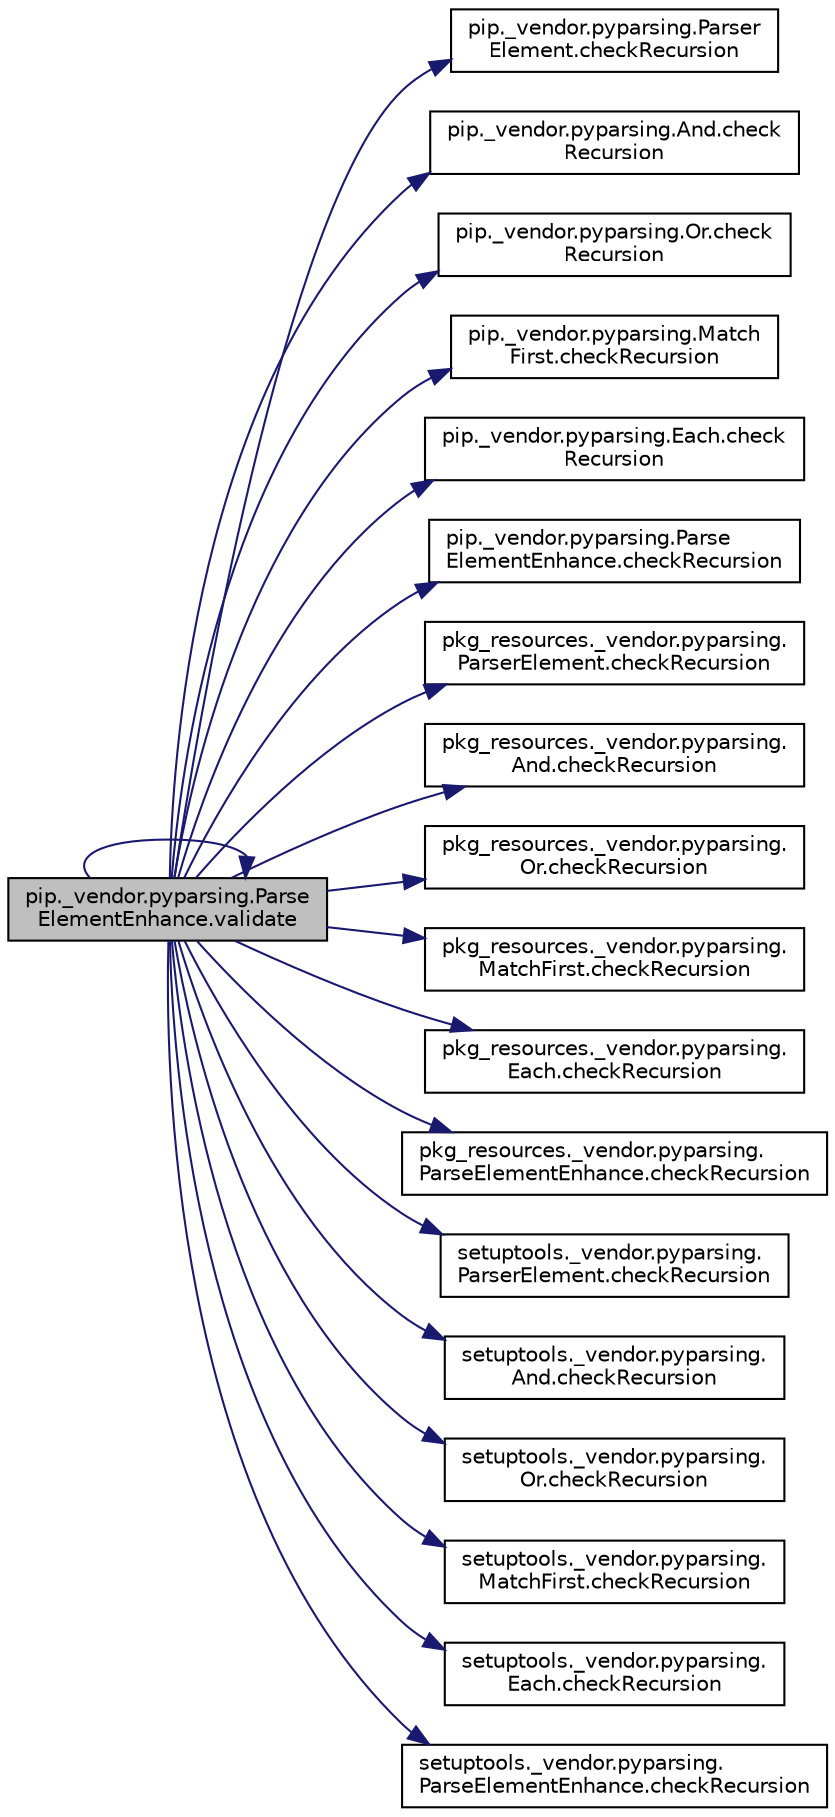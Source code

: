 digraph "pip._vendor.pyparsing.ParseElementEnhance.validate"
{
 // LATEX_PDF_SIZE
  edge [fontname="Helvetica",fontsize="10",labelfontname="Helvetica",labelfontsize="10"];
  node [fontname="Helvetica",fontsize="10",shape=record];
  rankdir="LR";
  Node1 [label="pip._vendor.pyparsing.Parse\lElementEnhance.validate",height=0.2,width=0.4,color="black", fillcolor="grey75", style="filled", fontcolor="black",tooltip=" "];
  Node1 -> Node2 [color="midnightblue",fontsize="10",style="solid",fontname="Helvetica"];
  Node2 [label="pip._vendor.pyparsing.Parser\lElement.checkRecursion",height=0.2,width=0.4,color="black", fillcolor="white", style="filled",URL="$df/d7f/classpip_1_1__vendor_1_1pyparsing_1_1_parser_element.html#a947fc3c1ebb2836f2050867d0189c8fc",tooltip=" "];
  Node1 -> Node3 [color="midnightblue",fontsize="10",style="solid",fontname="Helvetica"];
  Node3 [label="pip._vendor.pyparsing.And.check\lRecursion",height=0.2,width=0.4,color="black", fillcolor="white", style="filled",URL="$d7/d75/classpip_1_1__vendor_1_1pyparsing_1_1_and.html#a09c80e72c4ffe432c83244c517e5bcbf",tooltip=" "];
  Node1 -> Node4 [color="midnightblue",fontsize="10",style="solid",fontname="Helvetica"];
  Node4 [label="pip._vendor.pyparsing.Or.check\lRecursion",height=0.2,width=0.4,color="black", fillcolor="white", style="filled",URL="$dd/d35/classpip_1_1__vendor_1_1pyparsing_1_1_or.html#a2410615b409f32350f28a0be86eb6305",tooltip=" "];
  Node1 -> Node5 [color="midnightblue",fontsize="10",style="solid",fontname="Helvetica"];
  Node5 [label="pip._vendor.pyparsing.Match\lFirst.checkRecursion",height=0.2,width=0.4,color="black", fillcolor="white", style="filled",URL="$d6/d76/classpip_1_1__vendor_1_1pyparsing_1_1_match_first.html#acff2e632bdbd495e6145a55896b41f0a",tooltip=" "];
  Node1 -> Node6 [color="midnightblue",fontsize="10",style="solid",fontname="Helvetica"];
  Node6 [label="pip._vendor.pyparsing.Each.check\lRecursion",height=0.2,width=0.4,color="black", fillcolor="white", style="filled",URL="$df/dd5/classpip_1_1__vendor_1_1pyparsing_1_1_each.html#ad88aa755a6b54c69ddf5e01ec8d2836d",tooltip=" "];
  Node1 -> Node7 [color="midnightblue",fontsize="10",style="solid",fontname="Helvetica"];
  Node7 [label="pip._vendor.pyparsing.Parse\lElementEnhance.checkRecursion",height=0.2,width=0.4,color="black", fillcolor="white", style="filled",URL="$da/df0/classpip_1_1__vendor_1_1pyparsing_1_1_parse_element_enhance.html#a8696ae672b44edff60dda1f1cb9ea384",tooltip=" "];
  Node1 -> Node8 [color="midnightblue",fontsize="10",style="solid",fontname="Helvetica"];
  Node8 [label="pkg_resources._vendor.pyparsing.\lParserElement.checkRecursion",height=0.2,width=0.4,color="black", fillcolor="white", style="filled",URL="$de/df0/classpkg__resources_1_1__vendor_1_1pyparsing_1_1_parser_element.html#a8c96b900eab7bdbc4d996ab9b7d16069",tooltip=" "];
  Node1 -> Node9 [color="midnightblue",fontsize="10",style="solid",fontname="Helvetica"];
  Node9 [label="pkg_resources._vendor.pyparsing.\lAnd.checkRecursion",height=0.2,width=0.4,color="black", fillcolor="white", style="filled",URL="$d3/dbf/classpkg__resources_1_1__vendor_1_1pyparsing_1_1_and.html#afb57cdf369ab2c8b6410420ab31990ad",tooltip=" "];
  Node1 -> Node10 [color="midnightblue",fontsize="10",style="solid",fontname="Helvetica"];
  Node10 [label="pkg_resources._vendor.pyparsing.\lOr.checkRecursion",height=0.2,width=0.4,color="black", fillcolor="white", style="filled",URL="$d8/d5b/classpkg__resources_1_1__vendor_1_1pyparsing_1_1_or.html#ab91469b6c2dca271fb8dd0e5e25acbfd",tooltip=" "];
  Node1 -> Node11 [color="midnightblue",fontsize="10",style="solid",fontname="Helvetica"];
  Node11 [label="pkg_resources._vendor.pyparsing.\lMatchFirst.checkRecursion",height=0.2,width=0.4,color="black", fillcolor="white", style="filled",URL="$d6/d2c/classpkg__resources_1_1__vendor_1_1pyparsing_1_1_match_first.html#addab39b620dc0ddd580d497248827dd3",tooltip=" "];
  Node1 -> Node12 [color="midnightblue",fontsize="10",style="solid",fontname="Helvetica"];
  Node12 [label="pkg_resources._vendor.pyparsing.\lEach.checkRecursion",height=0.2,width=0.4,color="black", fillcolor="white", style="filled",URL="$df/d08/classpkg__resources_1_1__vendor_1_1pyparsing_1_1_each.html#a81a5097b601ac0ab5fe3a8b39532625e",tooltip=" "];
  Node1 -> Node13 [color="midnightblue",fontsize="10",style="solid",fontname="Helvetica"];
  Node13 [label="pkg_resources._vendor.pyparsing.\lParseElementEnhance.checkRecursion",height=0.2,width=0.4,color="black", fillcolor="white", style="filled",URL="$d4/d4b/classpkg__resources_1_1__vendor_1_1pyparsing_1_1_parse_element_enhance.html#a2011260e258d3f1dc75bfc090a7d70fd",tooltip=" "];
  Node1 -> Node14 [color="midnightblue",fontsize="10",style="solid",fontname="Helvetica"];
  Node14 [label="setuptools._vendor.pyparsing.\lParserElement.checkRecursion",height=0.2,width=0.4,color="black", fillcolor="white", style="filled",URL="$d9/d25/classsetuptools_1_1__vendor_1_1pyparsing_1_1_parser_element.html#a44ad5922689943f83c7d3b058f703175",tooltip=" "];
  Node1 -> Node15 [color="midnightblue",fontsize="10",style="solid",fontname="Helvetica"];
  Node15 [label="setuptools._vendor.pyparsing.\lAnd.checkRecursion",height=0.2,width=0.4,color="black", fillcolor="white", style="filled",URL="$d4/d33/classsetuptools_1_1__vendor_1_1pyparsing_1_1_and.html#ab30ab396462a7d5f0ee26d0a9f429c3f",tooltip=" "];
  Node1 -> Node16 [color="midnightblue",fontsize="10",style="solid",fontname="Helvetica"];
  Node16 [label="setuptools._vendor.pyparsing.\lOr.checkRecursion",height=0.2,width=0.4,color="black", fillcolor="white", style="filled",URL="$dd/dba/classsetuptools_1_1__vendor_1_1pyparsing_1_1_or.html#a3e7cea25c071116e2554f41c8bdc65d6",tooltip=" "];
  Node1 -> Node17 [color="midnightblue",fontsize="10",style="solid",fontname="Helvetica"];
  Node17 [label="setuptools._vendor.pyparsing.\lMatchFirst.checkRecursion",height=0.2,width=0.4,color="black", fillcolor="white", style="filled",URL="$d1/d81/classsetuptools_1_1__vendor_1_1pyparsing_1_1_match_first.html#a5376c92c60f069f53e8ad95cebde5c79",tooltip=" "];
  Node1 -> Node18 [color="midnightblue",fontsize="10",style="solid",fontname="Helvetica"];
  Node18 [label="setuptools._vendor.pyparsing.\lEach.checkRecursion",height=0.2,width=0.4,color="black", fillcolor="white", style="filled",URL="$d5/d19/classsetuptools_1_1__vendor_1_1pyparsing_1_1_each.html#aaf13836b8856390839ae5025f3424af6",tooltip=" "];
  Node1 -> Node19 [color="midnightblue",fontsize="10",style="solid",fontname="Helvetica"];
  Node19 [label="setuptools._vendor.pyparsing.\lParseElementEnhance.checkRecursion",height=0.2,width=0.4,color="black", fillcolor="white", style="filled",URL="$d2/daf/classsetuptools_1_1__vendor_1_1pyparsing_1_1_parse_element_enhance.html#ab715c1325eac2f7815c4db6afd6b7fe2",tooltip=" "];
  Node1 -> Node1 [color="midnightblue",fontsize="10",style="solid",fontname="Helvetica"];
}
